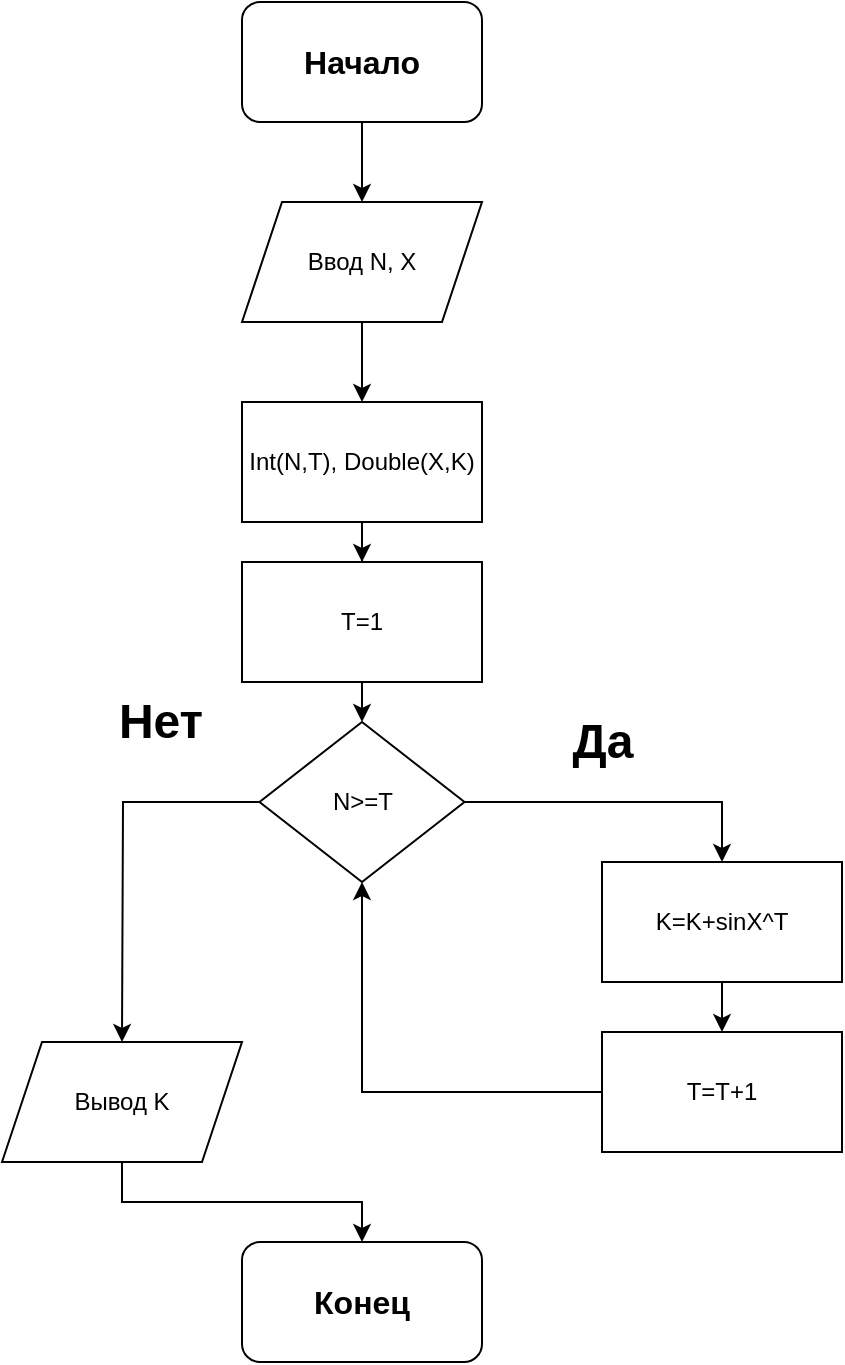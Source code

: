<mxfile version="15.4.0" type="github">
  <diagram id="2f3hTMvwkxvMviOomgdy" name="Page-1">
    <mxGraphModel dx="1447" dy="780" grid="1" gridSize="10" guides="1" tooltips="1" connect="1" arrows="1" fold="1" page="1" pageScale="1" pageWidth="827" pageHeight="1169" math="0" shadow="0">
      <root>
        <mxCell id="0" />
        <mxCell id="1" parent="0" />
        <mxCell id="tZYEgYG8XF2nsFWt3LN--5" style="edgeStyle=orthogonalEdgeStyle;rounded=0;orthogonalLoop=1;jettySize=auto;html=1;entryX=0.5;entryY=0;entryDx=0;entryDy=0;" edge="1" parent="1" source="tZYEgYG8XF2nsFWt3LN--1" target="tZYEgYG8XF2nsFWt3LN--3">
          <mxGeometry relative="1" as="geometry" />
        </mxCell>
        <mxCell id="tZYEgYG8XF2nsFWt3LN--1" value="&lt;font style=&quot;font-size: 16px&quot;&gt;&lt;b&gt;Начало&lt;/b&gt;&lt;/font&gt;" style="rounded=1;whiteSpace=wrap;html=1;" vertex="1" parent="1">
          <mxGeometry x="370" y="70" width="120" height="60" as="geometry" />
        </mxCell>
        <mxCell id="tZYEgYG8XF2nsFWt3LN--2" value="&lt;font style=&quot;font-size: 16px&quot;&gt;&lt;b&gt;Конец&lt;/b&gt;&lt;/font&gt;" style="rounded=1;whiteSpace=wrap;html=1;" vertex="1" parent="1">
          <mxGeometry x="370" y="690" width="120" height="60" as="geometry" />
        </mxCell>
        <mxCell id="tZYEgYG8XF2nsFWt3LN--6" style="edgeStyle=orthogonalEdgeStyle;rounded=0;orthogonalLoop=1;jettySize=auto;html=1;entryX=0.5;entryY=0;entryDx=0;entryDy=0;" edge="1" parent="1" source="tZYEgYG8XF2nsFWt3LN--3" target="tZYEgYG8XF2nsFWt3LN--4">
          <mxGeometry relative="1" as="geometry" />
        </mxCell>
        <mxCell id="tZYEgYG8XF2nsFWt3LN--3" value="Ввод N, X" style="shape=parallelogram;perimeter=parallelogramPerimeter;whiteSpace=wrap;html=1;fixedSize=1;" vertex="1" parent="1">
          <mxGeometry x="370" y="170" width="120" height="60" as="geometry" />
        </mxCell>
        <mxCell id="tZYEgYG8XF2nsFWt3LN--12" style="edgeStyle=orthogonalEdgeStyle;rounded=0;orthogonalLoop=1;jettySize=auto;html=1;" edge="1" parent="1" source="tZYEgYG8XF2nsFWt3LN--4" target="tZYEgYG8XF2nsFWt3LN--11">
          <mxGeometry relative="1" as="geometry" />
        </mxCell>
        <mxCell id="tZYEgYG8XF2nsFWt3LN--4" value="Int(N,T), Double(X,K)" style="rounded=0;whiteSpace=wrap;html=1;" vertex="1" parent="1">
          <mxGeometry x="370" y="270" width="120" height="60" as="geometry" />
        </mxCell>
        <mxCell id="tZYEgYG8XF2nsFWt3LN--10" style="edgeStyle=orthogonalEdgeStyle;rounded=0;orthogonalLoop=1;jettySize=auto;html=1;exitX=1;exitY=0.5;exitDx=0;exitDy=0;entryX=0.5;entryY=0;entryDx=0;entryDy=0;" edge="1" parent="1" source="tZYEgYG8XF2nsFWt3LN--7" target="tZYEgYG8XF2nsFWt3LN--9">
          <mxGeometry relative="1" as="geometry" />
        </mxCell>
        <mxCell id="tZYEgYG8XF2nsFWt3LN--17" style="edgeStyle=orthogonalEdgeStyle;rounded=0;orthogonalLoop=1;jettySize=auto;html=1;" edge="1" parent="1" source="tZYEgYG8XF2nsFWt3LN--7">
          <mxGeometry relative="1" as="geometry">
            <mxPoint x="310" y="590" as="targetPoint" />
          </mxGeometry>
        </mxCell>
        <mxCell id="tZYEgYG8XF2nsFWt3LN--7" value="N&amp;gt;=T" style="rhombus;whiteSpace=wrap;html=1;" vertex="1" parent="1">
          <mxGeometry x="378.75" y="430" width="102.5" height="80" as="geometry" />
        </mxCell>
        <mxCell id="tZYEgYG8XF2nsFWt3LN--15" style="edgeStyle=orthogonalEdgeStyle;rounded=0;orthogonalLoop=1;jettySize=auto;html=1;entryX=0.5;entryY=0;entryDx=0;entryDy=0;" edge="1" parent="1" source="tZYEgYG8XF2nsFWt3LN--9" target="tZYEgYG8XF2nsFWt3LN--14">
          <mxGeometry relative="1" as="geometry" />
        </mxCell>
        <mxCell id="tZYEgYG8XF2nsFWt3LN--9" value="K=K+sinX^T" style="rounded=0;whiteSpace=wrap;html=1;" vertex="1" parent="1">
          <mxGeometry x="550" y="500" width="120" height="60" as="geometry" />
        </mxCell>
        <mxCell id="tZYEgYG8XF2nsFWt3LN--13" style="edgeStyle=orthogonalEdgeStyle;rounded=0;orthogonalLoop=1;jettySize=auto;html=1;" edge="1" parent="1" source="tZYEgYG8XF2nsFWt3LN--11" target="tZYEgYG8XF2nsFWt3LN--7">
          <mxGeometry relative="1" as="geometry" />
        </mxCell>
        <mxCell id="tZYEgYG8XF2nsFWt3LN--11" value="T=1" style="rounded=0;whiteSpace=wrap;html=1;" vertex="1" parent="1">
          <mxGeometry x="370" y="350" width="120" height="60" as="geometry" />
        </mxCell>
        <mxCell id="tZYEgYG8XF2nsFWt3LN--16" style="edgeStyle=orthogonalEdgeStyle;rounded=0;orthogonalLoop=1;jettySize=auto;html=1;entryX=0.5;entryY=1;entryDx=0;entryDy=0;" edge="1" parent="1" source="tZYEgYG8XF2nsFWt3LN--14" target="tZYEgYG8XF2nsFWt3LN--7">
          <mxGeometry relative="1" as="geometry" />
        </mxCell>
        <mxCell id="tZYEgYG8XF2nsFWt3LN--14" value="T=T+1" style="rounded=0;whiteSpace=wrap;html=1;" vertex="1" parent="1">
          <mxGeometry x="550" y="585" width="120" height="60" as="geometry" />
        </mxCell>
        <mxCell id="tZYEgYG8XF2nsFWt3LN--20" style="edgeStyle=orthogonalEdgeStyle;rounded=0;orthogonalLoop=1;jettySize=auto;html=1;entryX=0.5;entryY=0;entryDx=0;entryDy=0;" edge="1" parent="1" source="tZYEgYG8XF2nsFWt3LN--19" target="tZYEgYG8XF2nsFWt3LN--2">
          <mxGeometry relative="1" as="geometry" />
        </mxCell>
        <mxCell id="tZYEgYG8XF2nsFWt3LN--19" value="Вывод K" style="shape=parallelogram;perimeter=parallelogramPerimeter;whiteSpace=wrap;html=1;fixedSize=1;" vertex="1" parent="1">
          <mxGeometry x="250" y="590" width="120" height="60" as="geometry" />
        </mxCell>
        <mxCell id="tZYEgYG8XF2nsFWt3LN--21" value="Да" style="text;strokeColor=none;fillColor=none;html=1;fontSize=24;fontStyle=1;verticalAlign=middle;align=center;" vertex="1" parent="1">
          <mxGeometry x="500" y="420" width="100" height="40" as="geometry" />
        </mxCell>
        <mxCell id="tZYEgYG8XF2nsFWt3LN--22" value="Нет" style="text;strokeColor=none;fillColor=none;html=1;fontSize=24;fontStyle=1;verticalAlign=middle;align=center;" vertex="1" parent="1">
          <mxGeometry x="278.75" y="410" width="100" height="40" as="geometry" />
        </mxCell>
      </root>
    </mxGraphModel>
  </diagram>
</mxfile>
